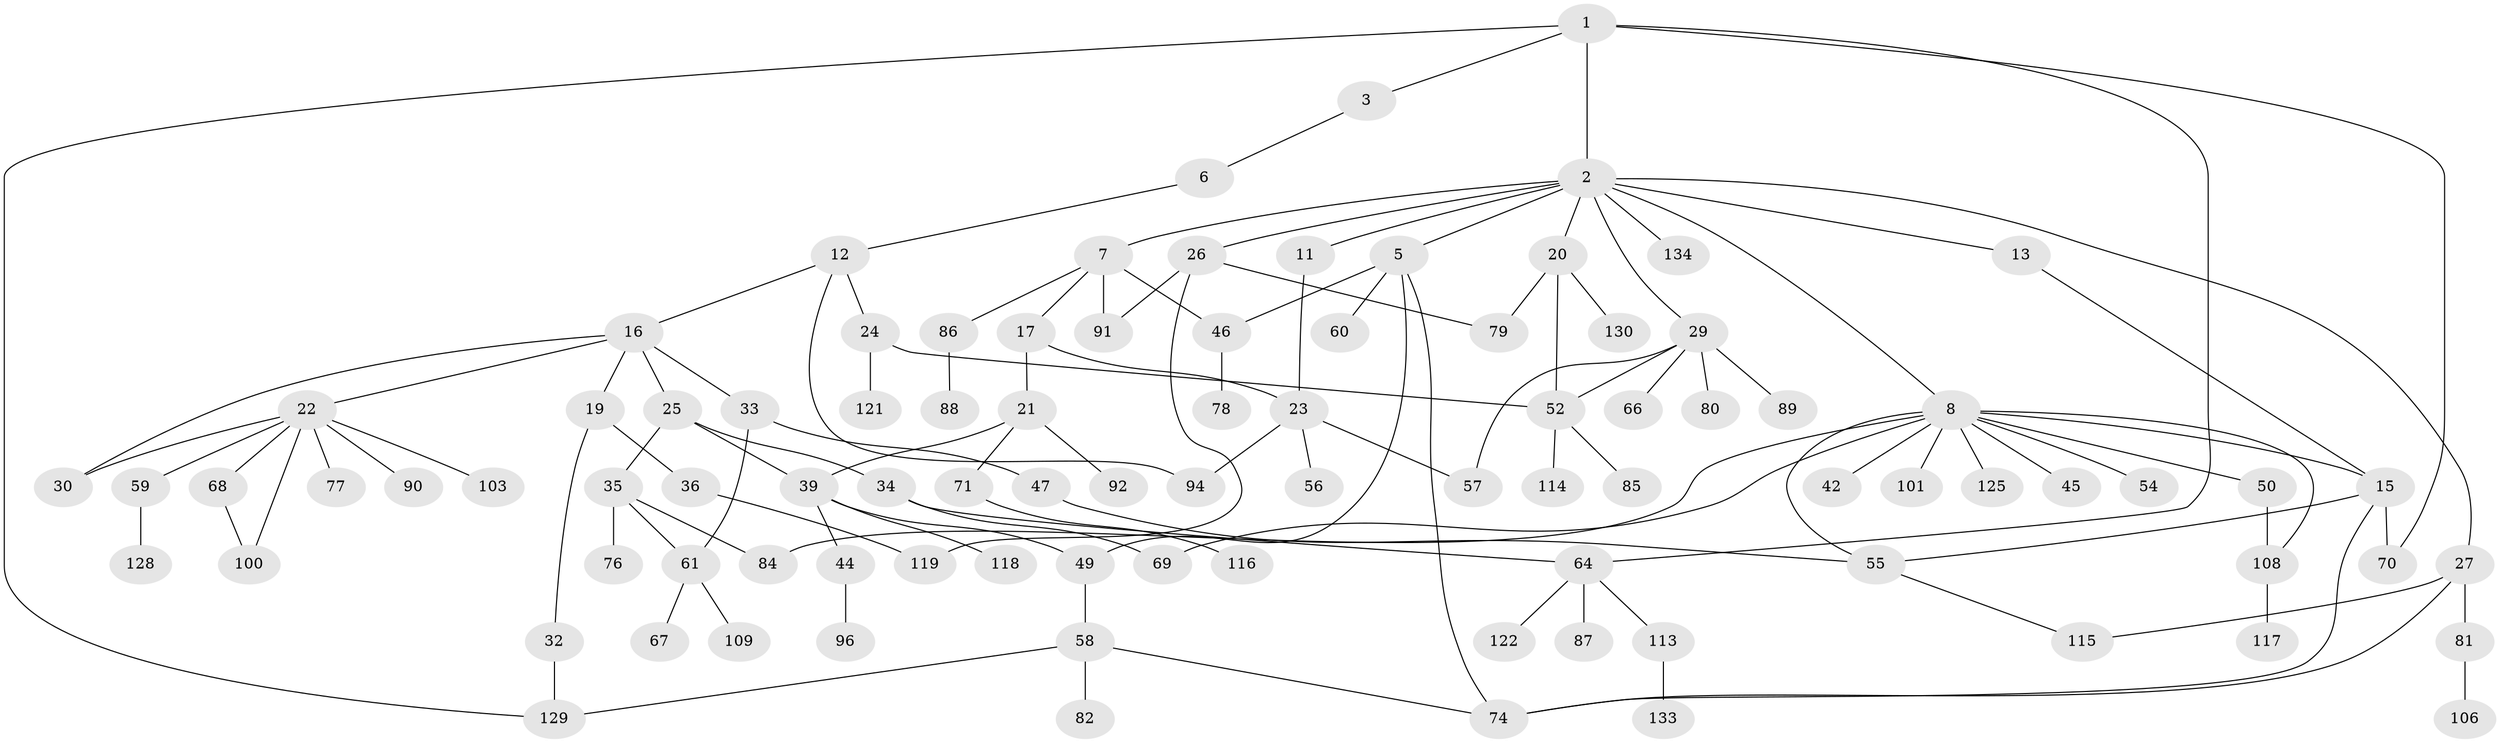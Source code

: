 // Generated by graph-tools (version 1.1) at 2025/23/03/03/25 07:23:31]
// undirected, 93 vertices, 120 edges
graph export_dot {
graph [start="1"]
  node [color=gray90,style=filled];
  1 [super="+14"];
  2 [super="+4"];
  3;
  5 [super="+10"];
  6 [super="+31"];
  7 [super="+126"];
  8 [super="+9"];
  11;
  12 [super="+28"];
  13;
  15 [super="+48"];
  16 [super="+18"];
  17;
  19;
  20 [super="+62"];
  21 [super="+53"];
  22 [super="+131"];
  23 [super="+123"];
  24 [super="+51"];
  25 [super="+120"];
  26 [super="+37"];
  27 [super="+43"];
  29 [super="+38"];
  30;
  32;
  33 [super="+63"];
  34 [super="+93"];
  35 [super="+41"];
  36 [super="+83"];
  39 [super="+40"];
  42;
  44;
  45;
  46 [super="+99"];
  47;
  49 [super="+127"];
  50 [super="+112"];
  52 [super="+72"];
  54;
  55;
  56;
  57;
  58;
  59 [super="+65"];
  60;
  61 [super="+98"];
  64 [super="+73"];
  66 [super="+102"];
  67;
  68;
  69 [super="+75"];
  70 [super="+111"];
  71 [super="+107"];
  74 [super="+105"];
  76;
  77 [super="+97"];
  78;
  79;
  80;
  81;
  82;
  84;
  85;
  86;
  87;
  88;
  89;
  90;
  91 [super="+95"];
  92;
  94 [super="+104"];
  96;
  100 [super="+124"];
  101;
  103;
  106 [super="+110"];
  108;
  109;
  113;
  114;
  115;
  116;
  117;
  118;
  119;
  121;
  122;
  125;
  128;
  129 [super="+132"];
  130;
  133;
  134;
  1 -- 2;
  1 -- 3;
  1 -- 64;
  1 -- 129;
  1 -- 70;
  2 -- 7;
  2 -- 8;
  2 -- 11;
  2 -- 20;
  2 -- 27;
  2 -- 29;
  2 -- 134;
  2 -- 5;
  2 -- 26;
  2 -- 13;
  3 -- 6;
  5 -- 46;
  5 -- 74;
  5 -- 49;
  5 -- 60;
  6 -- 12;
  7 -- 17;
  7 -- 86;
  7 -- 91;
  7 -- 46;
  8 -- 45;
  8 -- 69;
  8 -- 108;
  8 -- 125;
  8 -- 101;
  8 -- 42;
  8 -- 15;
  8 -- 50;
  8 -- 84;
  8 -- 54;
  8 -- 55;
  11 -- 23;
  12 -- 16;
  12 -- 24;
  12 -- 94;
  13 -- 15;
  15 -- 55;
  15 -- 70;
  15 -- 74;
  16 -- 19;
  16 -- 22;
  16 -- 30;
  16 -- 25;
  16 -- 33;
  17 -- 21;
  17 -- 23;
  19 -- 32;
  19 -- 36;
  20 -- 130;
  20 -- 79;
  20 -- 52;
  21 -- 39;
  21 -- 92;
  21 -- 71;
  22 -- 59;
  22 -- 68;
  22 -- 77;
  22 -- 90;
  22 -- 103;
  22 -- 100;
  22 -- 30;
  23 -- 56;
  23 -- 57;
  23 -- 94;
  24 -- 121;
  24 -- 52;
  25 -- 34;
  25 -- 35;
  25 -- 39;
  26 -- 79;
  26 -- 119;
  26 -- 91;
  27 -- 115;
  27 -- 81;
  27 -- 74;
  29 -- 66;
  29 -- 80;
  29 -- 89;
  29 -- 52;
  29 -- 57;
  32 -- 129;
  33 -- 47;
  33 -- 61;
  34 -- 64;
  34 -- 69;
  35 -- 76;
  35 -- 61;
  35 -- 84;
  36 -- 119;
  39 -- 49;
  39 -- 118;
  39 -- 44;
  44 -- 96;
  46 -- 78;
  47 -- 55;
  49 -- 58;
  50 -- 108;
  52 -- 114;
  52 -- 85;
  55 -- 115;
  58 -- 74;
  58 -- 82;
  58 -- 129;
  59 -- 128;
  61 -- 67;
  61 -- 109;
  64 -- 87;
  64 -- 113;
  64 -- 122;
  68 -- 100;
  71 -- 116;
  81 -- 106;
  86 -- 88;
  108 -- 117;
  113 -- 133;
}
